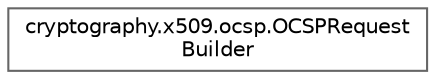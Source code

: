 digraph "Graphical Class Hierarchy"
{
 // LATEX_PDF_SIZE
  bgcolor="transparent";
  edge [fontname=Helvetica,fontsize=10,labelfontname=Helvetica,labelfontsize=10];
  node [fontname=Helvetica,fontsize=10,shape=box,height=0.2,width=0.4];
  rankdir="LR";
  Node0 [id="Node000000",label="cryptography.x509.ocsp.OCSPRequest\lBuilder",height=0.2,width=0.4,color="grey40", fillcolor="white", style="filled",URL="$classcryptography_1_1x509_1_1ocsp_1_1_o_c_s_p_request_builder.html",tooltip=" "];
}
